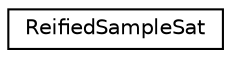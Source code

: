 digraph "Graphical Class Hierarchy"
{
 // LATEX_PDF_SIZE
  edge [fontname="Helvetica",fontsize="10",labelfontname="Helvetica",labelfontsize="10"];
  node [fontname="Helvetica",fontsize="10",shape=record];
  rankdir="LR";
  Node0 [label="ReifiedSampleSat",height=0.2,width=0.4,color="black", fillcolor="white", style="filled",URL="$classReifiedSampleSat.html",tooltip=" "];
}
